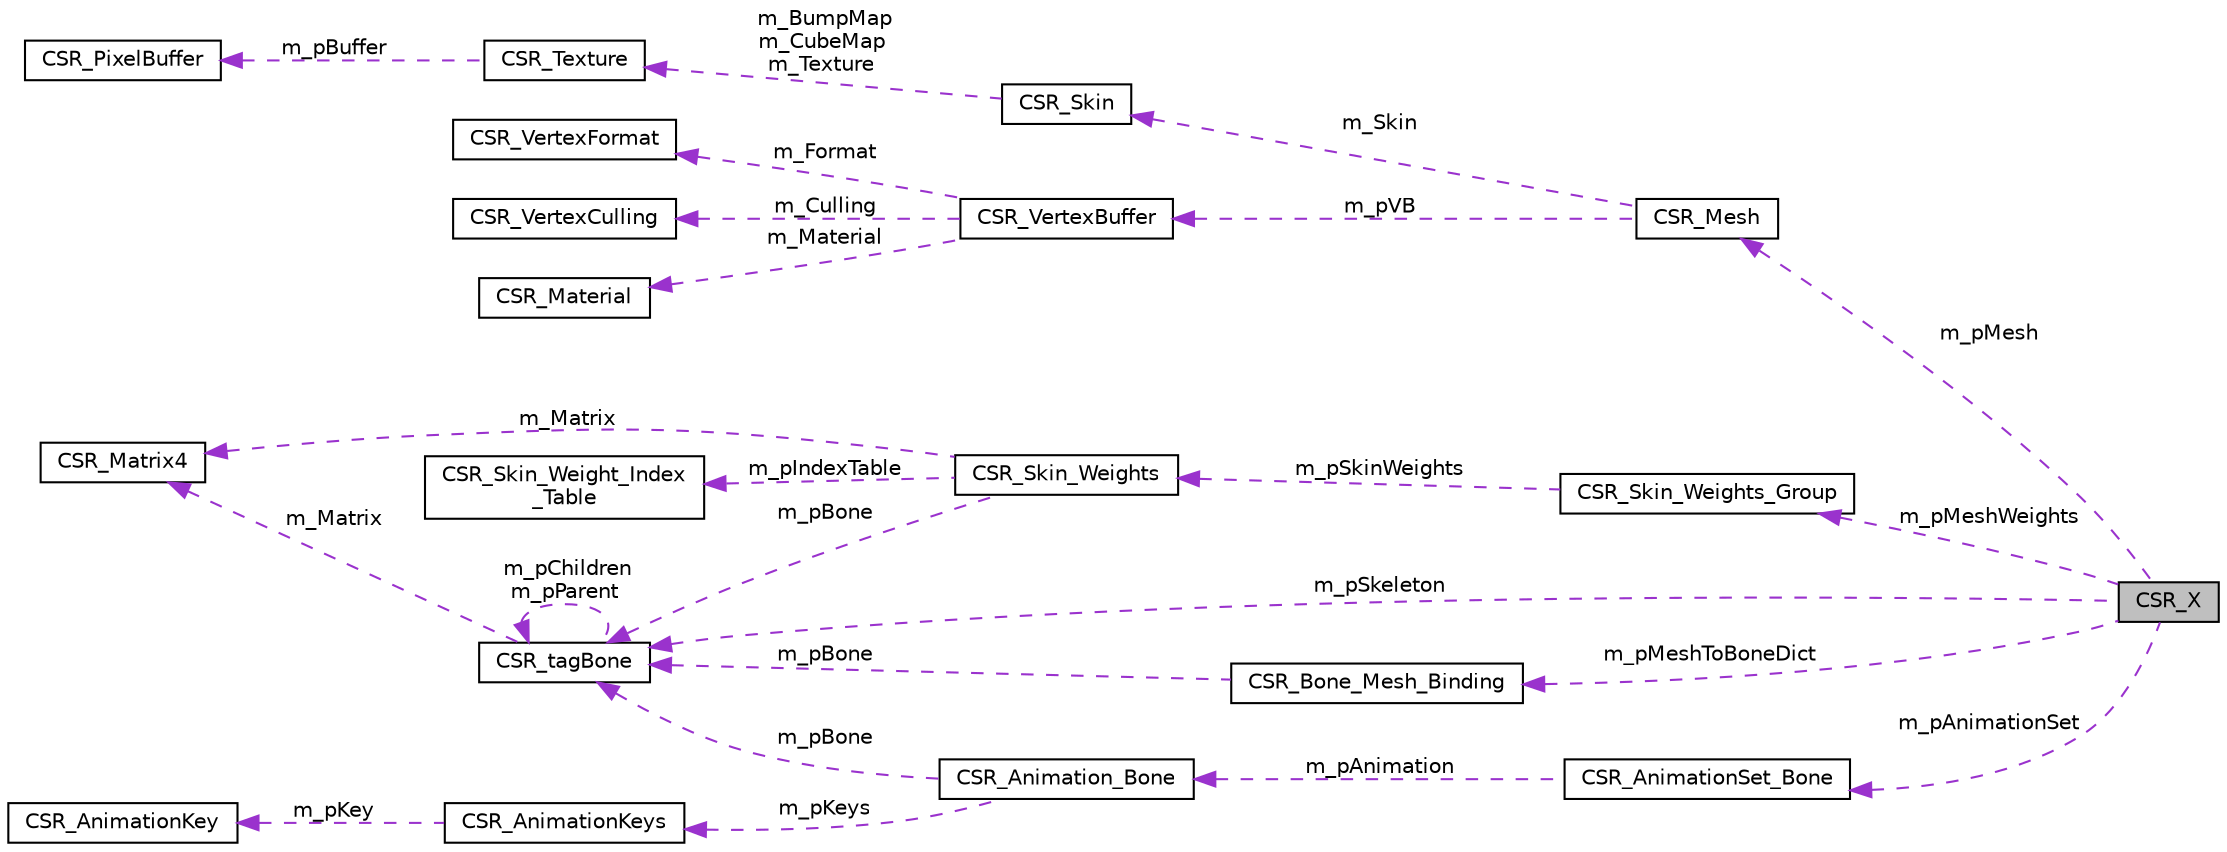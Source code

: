 digraph "CSR_X"
{
 // LATEX_PDF_SIZE
  edge [fontname="Helvetica",fontsize="10",labelfontname="Helvetica",labelfontsize="10"];
  node [fontname="Helvetica",fontsize="10",shape=record];
  rankdir="LR";
  Node1 [label="CSR_X",height=0.2,width=0.4,color="black", fillcolor="grey75", style="filled", fontcolor="black",tooltip=" "];
  Node2 -> Node1 [dir="back",color="darkorchid3",fontsize="10",style="dashed",label=" m_pMesh" ,fontname="Helvetica"];
  Node2 [label="CSR_Mesh",height=0.2,width=0.4,color="black", fillcolor="white", style="filled",URL="$struct_c_s_r___mesh.html",tooltip=" "];
  Node3 -> Node2 [dir="back",color="darkorchid3",fontsize="10",style="dashed",label=" m_Skin" ,fontname="Helvetica"];
  Node3 [label="CSR_Skin",height=0.2,width=0.4,color="black", fillcolor="white", style="filled",URL="$struct_c_s_r___skin.html",tooltip=" "];
  Node4 -> Node3 [dir="back",color="darkorchid3",fontsize="10",style="dashed",label=" m_BumpMap\nm_CubeMap\nm_Texture" ,fontname="Helvetica"];
  Node4 [label="CSR_Texture",height=0.2,width=0.4,color="black", fillcolor="white", style="filled",URL="$struct_c_s_r___texture.html",tooltip=" "];
  Node5 -> Node4 [dir="back",color="darkorchid3",fontsize="10",style="dashed",label=" m_pBuffer" ,fontname="Helvetica"];
  Node5 [label="CSR_PixelBuffer",height=0.2,width=0.4,color="black", fillcolor="white", style="filled",URL="$struct_c_s_r___pixel_buffer.html",tooltip=" "];
  Node6 -> Node2 [dir="back",color="darkorchid3",fontsize="10",style="dashed",label=" m_pVB" ,fontname="Helvetica"];
  Node6 [label="CSR_VertexBuffer",height=0.2,width=0.4,color="black", fillcolor="white", style="filled",URL="$struct_c_s_r___vertex_buffer.html",tooltip=" "];
  Node7 -> Node6 [dir="back",color="darkorchid3",fontsize="10",style="dashed",label=" m_Format" ,fontname="Helvetica"];
  Node7 [label="CSR_VertexFormat",height=0.2,width=0.4,color="black", fillcolor="white", style="filled",URL="$struct_c_s_r___vertex_format.html",tooltip=" "];
  Node8 -> Node6 [dir="back",color="darkorchid3",fontsize="10",style="dashed",label=" m_Culling" ,fontname="Helvetica"];
  Node8 [label="CSR_VertexCulling",height=0.2,width=0.4,color="black", fillcolor="white", style="filled",URL="$struct_c_s_r___vertex_culling.html",tooltip=" "];
  Node9 -> Node6 [dir="back",color="darkorchid3",fontsize="10",style="dashed",label=" m_Material" ,fontname="Helvetica"];
  Node9 [label="CSR_Material",height=0.2,width=0.4,color="black", fillcolor="white", style="filled",URL="$struct_c_s_r___material.html",tooltip=" "];
  Node10 -> Node1 [dir="back",color="darkorchid3",fontsize="10",style="dashed",label=" m_pMeshWeights" ,fontname="Helvetica"];
  Node10 [label="CSR_Skin_Weights_Group",height=0.2,width=0.4,color="black", fillcolor="white", style="filled",URL="$struct_c_s_r___skin___weights___group.html",tooltip=" "];
  Node11 -> Node10 [dir="back",color="darkorchid3",fontsize="10",style="dashed",label=" m_pSkinWeights" ,fontname="Helvetica"];
  Node11 [label="CSR_Skin_Weights",height=0.2,width=0.4,color="black", fillcolor="white", style="filled",URL="$struct_c_s_r___skin___weights.html",tooltip=" "];
  Node12 -> Node11 [dir="back",color="darkorchid3",fontsize="10",style="dashed",label=" m_pBone" ,fontname="Helvetica"];
  Node12 [label="CSR_tagBone",height=0.2,width=0.4,color="black", fillcolor="white", style="filled",URL="$struct_c_s_r__tag_bone.html",tooltip=" "];
  Node13 -> Node12 [dir="back",color="darkorchid3",fontsize="10",style="dashed",label=" m_Matrix" ,fontname="Helvetica"];
  Node13 [label="CSR_Matrix4",height=0.2,width=0.4,color="black", fillcolor="white", style="filled",URL="$struct_c_s_r___matrix4.html",tooltip=" "];
  Node12 -> Node12 [dir="back",color="darkorchid3",fontsize="10",style="dashed",label=" m_pChildren\nm_pParent" ,fontname="Helvetica"];
  Node13 -> Node11 [dir="back",color="darkorchid3",fontsize="10",style="dashed",label=" m_Matrix" ,fontname="Helvetica"];
  Node14 -> Node11 [dir="back",color="darkorchid3",fontsize="10",style="dashed",label=" m_pIndexTable" ,fontname="Helvetica"];
  Node14 [label="CSR_Skin_Weight_Index\l_Table",height=0.2,width=0.4,color="black", fillcolor="white", style="filled",URL="$struct_c_s_r___skin___weight___index___table.html",tooltip=" "];
  Node15 -> Node1 [dir="back",color="darkorchid3",fontsize="10",style="dashed",label=" m_pMeshToBoneDict" ,fontname="Helvetica"];
  Node15 [label="CSR_Bone_Mesh_Binding",height=0.2,width=0.4,color="black", fillcolor="white", style="filled",URL="$struct_c_s_r___bone___mesh___binding.html",tooltip=" "];
  Node12 -> Node15 [dir="back",color="darkorchid3",fontsize="10",style="dashed",label=" m_pBone" ,fontname="Helvetica"];
  Node12 -> Node1 [dir="back",color="darkorchid3",fontsize="10",style="dashed",label=" m_pSkeleton" ,fontname="Helvetica"];
  Node16 -> Node1 [dir="back",color="darkorchid3",fontsize="10",style="dashed",label=" m_pAnimationSet" ,fontname="Helvetica"];
  Node16 [label="CSR_AnimationSet_Bone",height=0.2,width=0.4,color="black", fillcolor="white", style="filled",URL="$struct_c_s_r___animation_set___bone.html",tooltip=" "];
  Node17 -> Node16 [dir="back",color="darkorchid3",fontsize="10",style="dashed",label=" m_pAnimation" ,fontname="Helvetica"];
  Node17 [label="CSR_Animation_Bone",height=0.2,width=0.4,color="black", fillcolor="white", style="filled",URL="$struct_c_s_r___animation___bone.html",tooltip=" "];
  Node12 -> Node17 [dir="back",color="darkorchid3",fontsize="10",style="dashed",label=" m_pBone" ,fontname="Helvetica"];
  Node18 -> Node17 [dir="back",color="darkorchid3",fontsize="10",style="dashed",label=" m_pKeys" ,fontname="Helvetica"];
  Node18 [label="CSR_AnimationKeys",height=0.2,width=0.4,color="black", fillcolor="white", style="filled",URL="$struct_c_s_r___animation_keys.html",tooltip=" "];
  Node19 -> Node18 [dir="back",color="darkorchid3",fontsize="10",style="dashed",label=" m_pKey" ,fontname="Helvetica"];
  Node19 [label="CSR_AnimationKey",height=0.2,width=0.4,color="black", fillcolor="white", style="filled",URL="$struct_c_s_r___animation_key.html",tooltip=" "];
}

